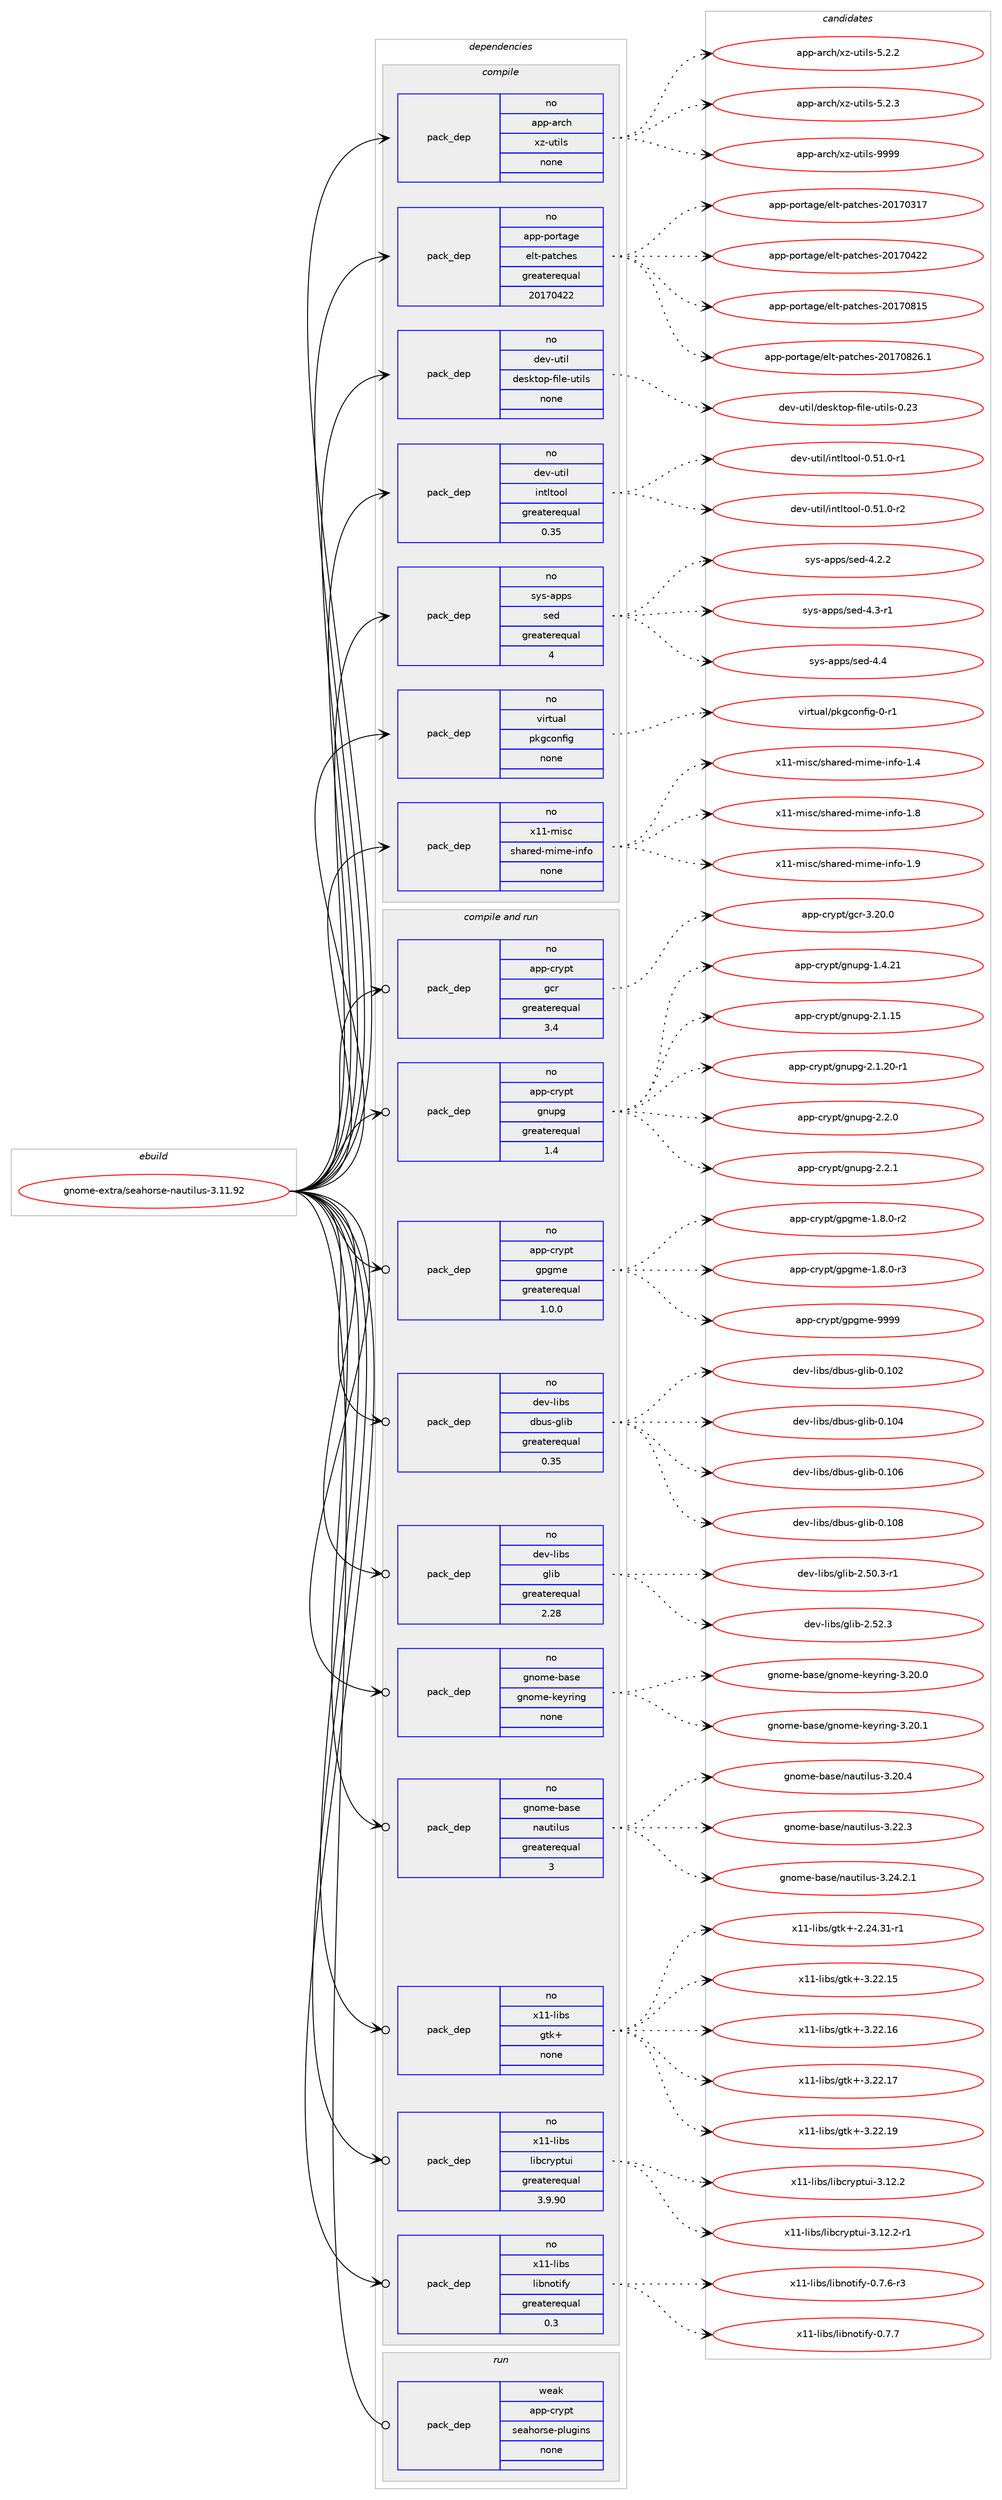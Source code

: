 digraph prolog {

# *************
# Graph options
# *************

newrank=true;
concentrate=true;
compound=true;
graph [rankdir=LR,fontname=Helvetica,fontsize=10,ranksep=1.5];#, ranksep=2.5, nodesep=0.2];
edge  [arrowhead=vee];
node  [fontname=Helvetica,fontsize=10];

# **********
# The ebuild
# **********

subgraph cluster_leftcol {
color=gray;
rank=same;
label=<<i>ebuild</i>>;
id [label="gnome-extra/seahorse-nautilus-3.11.92", color=red, width=4, href="../gnome-extra/seahorse-nautilus-3.11.92.svg"];
}

# ****************
# The dependencies
# ****************

subgraph cluster_midcol {
color=gray;
label=<<i>dependencies</i>>;
subgraph cluster_compile {
fillcolor="#eeeeee";
style=filled;
label=<<i>compile</i>>;
subgraph pack225043 {
dependency312119 [label=<<TABLE BORDER="0" CELLBORDER="1" CELLSPACING="0" CELLPADDING="4" WIDTH="220"><TR><TD ROWSPAN="6" CELLPADDING="30">pack_dep</TD></TR><TR><TD WIDTH="110">no</TD></TR><TR><TD>app-arch</TD></TR><TR><TD>xz-utils</TD></TR><TR><TD>none</TD></TR><TR><TD></TD></TR></TABLE>>, shape=none, color=blue];
}
id:e -> dependency312119:w [weight=20,style="solid",arrowhead="vee"];
subgraph pack225044 {
dependency312120 [label=<<TABLE BORDER="0" CELLBORDER="1" CELLSPACING="0" CELLPADDING="4" WIDTH="220"><TR><TD ROWSPAN="6" CELLPADDING="30">pack_dep</TD></TR><TR><TD WIDTH="110">no</TD></TR><TR><TD>app-portage</TD></TR><TR><TD>elt-patches</TD></TR><TR><TD>greaterequal</TD></TR><TR><TD>20170422</TD></TR></TABLE>>, shape=none, color=blue];
}
id:e -> dependency312120:w [weight=20,style="solid",arrowhead="vee"];
subgraph pack225045 {
dependency312121 [label=<<TABLE BORDER="0" CELLBORDER="1" CELLSPACING="0" CELLPADDING="4" WIDTH="220"><TR><TD ROWSPAN="6" CELLPADDING="30">pack_dep</TD></TR><TR><TD WIDTH="110">no</TD></TR><TR><TD>dev-util</TD></TR><TR><TD>desktop-file-utils</TD></TR><TR><TD>none</TD></TR><TR><TD></TD></TR></TABLE>>, shape=none, color=blue];
}
id:e -> dependency312121:w [weight=20,style="solid",arrowhead="vee"];
subgraph pack225046 {
dependency312122 [label=<<TABLE BORDER="0" CELLBORDER="1" CELLSPACING="0" CELLPADDING="4" WIDTH="220"><TR><TD ROWSPAN="6" CELLPADDING="30">pack_dep</TD></TR><TR><TD WIDTH="110">no</TD></TR><TR><TD>dev-util</TD></TR><TR><TD>intltool</TD></TR><TR><TD>greaterequal</TD></TR><TR><TD>0.35</TD></TR></TABLE>>, shape=none, color=blue];
}
id:e -> dependency312122:w [weight=20,style="solid",arrowhead="vee"];
subgraph pack225047 {
dependency312123 [label=<<TABLE BORDER="0" CELLBORDER="1" CELLSPACING="0" CELLPADDING="4" WIDTH="220"><TR><TD ROWSPAN="6" CELLPADDING="30">pack_dep</TD></TR><TR><TD WIDTH="110">no</TD></TR><TR><TD>sys-apps</TD></TR><TR><TD>sed</TD></TR><TR><TD>greaterequal</TD></TR><TR><TD>4</TD></TR></TABLE>>, shape=none, color=blue];
}
id:e -> dependency312123:w [weight=20,style="solid",arrowhead="vee"];
subgraph pack225048 {
dependency312124 [label=<<TABLE BORDER="0" CELLBORDER="1" CELLSPACING="0" CELLPADDING="4" WIDTH="220"><TR><TD ROWSPAN="6" CELLPADDING="30">pack_dep</TD></TR><TR><TD WIDTH="110">no</TD></TR><TR><TD>virtual</TD></TR><TR><TD>pkgconfig</TD></TR><TR><TD>none</TD></TR><TR><TD></TD></TR></TABLE>>, shape=none, color=blue];
}
id:e -> dependency312124:w [weight=20,style="solid",arrowhead="vee"];
subgraph pack225049 {
dependency312125 [label=<<TABLE BORDER="0" CELLBORDER="1" CELLSPACING="0" CELLPADDING="4" WIDTH="220"><TR><TD ROWSPAN="6" CELLPADDING="30">pack_dep</TD></TR><TR><TD WIDTH="110">no</TD></TR><TR><TD>x11-misc</TD></TR><TR><TD>shared-mime-info</TD></TR><TR><TD>none</TD></TR><TR><TD></TD></TR></TABLE>>, shape=none, color=blue];
}
id:e -> dependency312125:w [weight=20,style="solid",arrowhead="vee"];
}
subgraph cluster_compileandrun {
fillcolor="#eeeeee";
style=filled;
label=<<i>compile and run</i>>;
subgraph pack225050 {
dependency312126 [label=<<TABLE BORDER="0" CELLBORDER="1" CELLSPACING="0" CELLPADDING="4" WIDTH="220"><TR><TD ROWSPAN="6" CELLPADDING="30">pack_dep</TD></TR><TR><TD WIDTH="110">no</TD></TR><TR><TD>app-crypt</TD></TR><TR><TD>gcr</TD></TR><TR><TD>greaterequal</TD></TR><TR><TD>3.4</TD></TR></TABLE>>, shape=none, color=blue];
}
id:e -> dependency312126:w [weight=20,style="solid",arrowhead="odotvee"];
subgraph pack225051 {
dependency312127 [label=<<TABLE BORDER="0" CELLBORDER="1" CELLSPACING="0" CELLPADDING="4" WIDTH="220"><TR><TD ROWSPAN="6" CELLPADDING="30">pack_dep</TD></TR><TR><TD WIDTH="110">no</TD></TR><TR><TD>app-crypt</TD></TR><TR><TD>gnupg</TD></TR><TR><TD>greaterequal</TD></TR><TR><TD>1.4</TD></TR></TABLE>>, shape=none, color=blue];
}
id:e -> dependency312127:w [weight=20,style="solid",arrowhead="odotvee"];
subgraph pack225052 {
dependency312128 [label=<<TABLE BORDER="0" CELLBORDER="1" CELLSPACING="0" CELLPADDING="4" WIDTH="220"><TR><TD ROWSPAN="6" CELLPADDING="30">pack_dep</TD></TR><TR><TD WIDTH="110">no</TD></TR><TR><TD>app-crypt</TD></TR><TR><TD>gpgme</TD></TR><TR><TD>greaterequal</TD></TR><TR><TD>1.0.0</TD></TR></TABLE>>, shape=none, color=blue];
}
id:e -> dependency312128:w [weight=20,style="solid",arrowhead="odotvee"];
subgraph pack225053 {
dependency312129 [label=<<TABLE BORDER="0" CELLBORDER="1" CELLSPACING="0" CELLPADDING="4" WIDTH="220"><TR><TD ROWSPAN="6" CELLPADDING="30">pack_dep</TD></TR><TR><TD WIDTH="110">no</TD></TR><TR><TD>dev-libs</TD></TR><TR><TD>dbus-glib</TD></TR><TR><TD>greaterequal</TD></TR><TR><TD>0.35</TD></TR></TABLE>>, shape=none, color=blue];
}
id:e -> dependency312129:w [weight=20,style="solid",arrowhead="odotvee"];
subgraph pack225054 {
dependency312130 [label=<<TABLE BORDER="0" CELLBORDER="1" CELLSPACING="0" CELLPADDING="4" WIDTH="220"><TR><TD ROWSPAN="6" CELLPADDING="30">pack_dep</TD></TR><TR><TD WIDTH="110">no</TD></TR><TR><TD>dev-libs</TD></TR><TR><TD>glib</TD></TR><TR><TD>greaterequal</TD></TR><TR><TD>2.28</TD></TR></TABLE>>, shape=none, color=blue];
}
id:e -> dependency312130:w [weight=20,style="solid",arrowhead="odotvee"];
subgraph pack225055 {
dependency312131 [label=<<TABLE BORDER="0" CELLBORDER="1" CELLSPACING="0" CELLPADDING="4" WIDTH="220"><TR><TD ROWSPAN="6" CELLPADDING="30">pack_dep</TD></TR><TR><TD WIDTH="110">no</TD></TR><TR><TD>gnome-base</TD></TR><TR><TD>gnome-keyring</TD></TR><TR><TD>none</TD></TR><TR><TD></TD></TR></TABLE>>, shape=none, color=blue];
}
id:e -> dependency312131:w [weight=20,style="solid",arrowhead="odotvee"];
subgraph pack225056 {
dependency312132 [label=<<TABLE BORDER="0" CELLBORDER="1" CELLSPACING="0" CELLPADDING="4" WIDTH="220"><TR><TD ROWSPAN="6" CELLPADDING="30">pack_dep</TD></TR><TR><TD WIDTH="110">no</TD></TR><TR><TD>gnome-base</TD></TR><TR><TD>nautilus</TD></TR><TR><TD>greaterequal</TD></TR><TR><TD>3</TD></TR></TABLE>>, shape=none, color=blue];
}
id:e -> dependency312132:w [weight=20,style="solid",arrowhead="odotvee"];
subgraph pack225057 {
dependency312133 [label=<<TABLE BORDER="0" CELLBORDER="1" CELLSPACING="0" CELLPADDING="4" WIDTH="220"><TR><TD ROWSPAN="6" CELLPADDING="30">pack_dep</TD></TR><TR><TD WIDTH="110">no</TD></TR><TR><TD>x11-libs</TD></TR><TR><TD>gtk+</TD></TR><TR><TD>none</TD></TR><TR><TD></TD></TR></TABLE>>, shape=none, color=blue];
}
id:e -> dependency312133:w [weight=20,style="solid",arrowhead="odotvee"];
subgraph pack225058 {
dependency312134 [label=<<TABLE BORDER="0" CELLBORDER="1" CELLSPACING="0" CELLPADDING="4" WIDTH="220"><TR><TD ROWSPAN="6" CELLPADDING="30">pack_dep</TD></TR><TR><TD WIDTH="110">no</TD></TR><TR><TD>x11-libs</TD></TR><TR><TD>libcryptui</TD></TR><TR><TD>greaterequal</TD></TR><TR><TD>3.9.90</TD></TR></TABLE>>, shape=none, color=blue];
}
id:e -> dependency312134:w [weight=20,style="solid",arrowhead="odotvee"];
subgraph pack225059 {
dependency312135 [label=<<TABLE BORDER="0" CELLBORDER="1" CELLSPACING="0" CELLPADDING="4" WIDTH="220"><TR><TD ROWSPAN="6" CELLPADDING="30">pack_dep</TD></TR><TR><TD WIDTH="110">no</TD></TR><TR><TD>x11-libs</TD></TR><TR><TD>libnotify</TD></TR><TR><TD>greaterequal</TD></TR><TR><TD>0.3</TD></TR></TABLE>>, shape=none, color=blue];
}
id:e -> dependency312135:w [weight=20,style="solid",arrowhead="odotvee"];
}
subgraph cluster_run {
fillcolor="#eeeeee";
style=filled;
label=<<i>run</i>>;
subgraph pack225060 {
dependency312136 [label=<<TABLE BORDER="0" CELLBORDER="1" CELLSPACING="0" CELLPADDING="4" WIDTH="220"><TR><TD ROWSPAN="6" CELLPADDING="30">pack_dep</TD></TR><TR><TD WIDTH="110">weak</TD></TR><TR><TD>app-crypt</TD></TR><TR><TD>seahorse-plugins</TD></TR><TR><TD>none</TD></TR><TR><TD></TD></TR></TABLE>>, shape=none, color=blue];
}
id:e -> dependency312136:w [weight=20,style="solid",arrowhead="odot"];
}
}

# **************
# The candidates
# **************

subgraph cluster_choices {
rank=same;
color=gray;
label=<<i>candidates</i>>;

subgraph choice225043 {
color=black;
nodesep=1;
choice971121124597114991044712012245117116105108115455346504650 [label="app-arch/xz-utils-5.2.2", color=red, width=4,href="../app-arch/xz-utils-5.2.2.svg"];
choice971121124597114991044712012245117116105108115455346504651 [label="app-arch/xz-utils-5.2.3", color=red, width=4,href="../app-arch/xz-utils-5.2.3.svg"];
choice9711211245971149910447120122451171161051081154557575757 [label="app-arch/xz-utils-9999", color=red, width=4,href="../app-arch/xz-utils-9999.svg"];
dependency312119:e -> choice971121124597114991044712012245117116105108115455346504650:w [style=dotted,weight="100"];
dependency312119:e -> choice971121124597114991044712012245117116105108115455346504651:w [style=dotted,weight="100"];
dependency312119:e -> choice9711211245971149910447120122451171161051081154557575757:w [style=dotted,weight="100"];
}
subgraph choice225044 {
color=black;
nodesep=1;
choice97112112451121111141169710310147101108116451129711699104101115455048495548514955 [label="app-portage/elt-patches-20170317", color=red, width=4,href="../app-portage/elt-patches-20170317.svg"];
choice97112112451121111141169710310147101108116451129711699104101115455048495548525050 [label="app-portage/elt-patches-20170422", color=red, width=4,href="../app-portage/elt-patches-20170422.svg"];
choice97112112451121111141169710310147101108116451129711699104101115455048495548564953 [label="app-portage/elt-patches-20170815", color=red, width=4,href="../app-portage/elt-patches-20170815.svg"];
choice971121124511211111411697103101471011081164511297116991041011154550484955485650544649 [label="app-portage/elt-patches-20170826.1", color=red, width=4,href="../app-portage/elt-patches-20170826.1.svg"];
dependency312120:e -> choice97112112451121111141169710310147101108116451129711699104101115455048495548514955:w [style=dotted,weight="100"];
dependency312120:e -> choice97112112451121111141169710310147101108116451129711699104101115455048495548525050:w [style=dotted,weight="100"];
dependency312120:e -> choice97112112451121111141169710310147101108116451129711699104101115455048495548564953:w [style=dotted,weight="100"];
dependency312120:e -> choice971121124511211111411697103101471011081164511297116991041011154550484955485650544649:w [style=dotted,weight="100"];
}
subgraph choice225045 {
color=black;
nodesep=1;
choice100101118451171161051084710010111510711611111245102105108101451171161051081154548465051 [label="dev-util/desktop-file-utils-0.23", color=red, width=4,href="../dev-util/desktop-file-utils-0.23.svg"];
dependency312121:e -> choice100101118451171161051084710010111510711611111245102105108101451171161051081154548465051:w [style=dotted,weight="100"];
}
subgraph choice225046 {
color=black;
nodesep=1;
choice1001011184511711610510847105110116108116111111108454846534946484511449 [label="dev-util/intltool-0.51.0-r1", color=red, width=4,href="../dev-util/intltool-0.51.0-r1.svg"];
choice1001011184511711610510847105110116108116111111108454846534946484511450 [label="dev-util/intltool-0.51.0-r2", color=red, width=4,href="../dev-util/intltool-0.51.0-r2.svg"];
dependency312122:e -> choice1001011184511711610510847105110116108116111111108454846534946484511449:w [style=dotted,weight="100"];
dependency312122:e -> choice1001011184511711610510847105110116108116111111108454846534946484511450:w [style=dotted,weight="100"];
}
subgraph choice225047 {
color=black;
nodesep=1;
choice115121115459711211211547115101100455246504650 [label="sys-apps/sed-4.2.2", color=red, width=4,href="../sys-apps/sed-4.2.2.svg"];
choice115121115459711211211547115101100455246514511449 [label="sys-apps/sed-4.3-r1", color=red, width=4,href="../sys-apps/sed-4.3-r1.svg"];
choice11512111545971121121154711510110045524652 [label="sys-apps/sed-4.4", color=red, width=4,href="../sys-apps/sed-4.4.svg"];
dependency312123:e -> choice115121115459711211211547115101100455246504650:w [style=dotted,weight="100"];
dependency312123:e -> choice115121115459711211211547115101100455246514511449:w [style=dotted,weight="100"];
dependency312123:e -> choice11512111545971121121154711510110045524652:w [style=dotted,weight="100"];
}
subgraph choice225048 {
color=black;
nodesep=1;
choice11810511411611797108471121071039911111010210510345484511449 [label="virtual/pkgconfig-0-r1", color=red, width=4,href="../virtual/pkgconfig-0-r1.svg"];
dependency312124:e -> choice11810511411611797108471121071039911111010210510345484511449:w [style=dotted,weight="100"];
}
subgraph choice225049 {
color=black;
nodesep=1;
choice120494945109105115994711510497114101100451091051091014510511010211145494652 [label="x11-misc/shared-mime-info-1.4", color=red, width=4,href="../x11-misc/shared-mime-info-1.4.svg"];
choice120494945109105115994711510497114101100451091051091014510511010211145494656 [label="x11-misc/shared-mime-info-1.8", color=red, width=4,href="../x11-misc/shared-mime-info-1.8.svg"];
choice120494945109105115994711510497114101100451091051091014510511010211145494657 [label="x11-misc/shared-mime-info-1.9", color=red, width=4,href="../x11-misc/shared-mime-info-1.9.svg"];
dependency312125:e -> choice120494945109105115994711510497114101100451091051091014510511010211145494652:w [style=dotted,weight="100"];
dependency312125:e -> choice120494945109105115994711510497114101100451091051091014510511010211145494656:w [style=dotted,weight="100"];
dependency312125:e -> choice120494945109105115994711510497114101100451091051091014510511010211145494657:w [style=dotted,weight="100"];
}
subgraph choice225050 {
color=black;
nodesep=1;
choice971121124599114121112116471039911445514650484648 [label="app-crypt/gcr-3.20.0", color=red, width=4,href="../app-crypt/gcr-3.20.0.svg"];
dependency312126:e -> choice971121124599114121112116471039911445514650484648:w [style=dotted,weight="100"];
}
subgraph choice225051 {
color=black;
nodesep=1;
choice9711211245991141211121164710311011711210345494652465049 [label="app-crypt/gnupg-1.4.21", color=red, width=4,href="../app-crypt/gnupg-1.4.21.svg"];
choice9711211245991141211121164710311011711210345504649464953 [label="app-crypt/gnupg-2.1.15", color=red, width=4,href="../app-crypt/gnupg-2.1.15.svg"];
choice97112112459911412111211647103110117112103455046494650484511449 [label="app-crypt/gnupg-2.1.20-r1", color=red, width=4,href="../app-crypt/gnupg-2.1.20-r1.svg"];
choice97112112459911412111211647103110117112103455046504648 [label="app-crypt/gnupg-2.2.0", color=red, width=4,href="../app-crypt/gnupg-2.2.0.svg"];
choice97112112459911412111211647103110117112103455046504649 [label="app-crypt/gnupg-2.2.1", color=red, width=4,href="../app-crypt/gnupg-2.2.1.svg"];
dependency312127:e -> choice9711211245991141211121164710311011711210345494652465049:w [style=dotted,weight="100"];
dependency312127:e -> choice9711211245991141211121164710311011711210345504649464953:w [style=dotted,weight="100"];
dependency312127:e -> choice97112112459911412111211647103110117112103455046494650484511449:w [style=dotted,weight="100"];
dependency312127:e -> choice97112112459911412111211647103110117112103455046504648:w [style=dotted,weight="100"];
dependency312127:e -> choice97112112459911412111211647103110117112103455046504649:w [style=dotted,weight="100"];
}
subgraph choice225052 {
color=black;
nodesep=1;
choice971121124599114121112116471031121031091014549465646484511450 [label="app-crypt/gpgme-1.8.0-r2", color=red, width=4,href="../app-crypt/gpgme-1.8.0-r2.svg"];
choice971121124599114121112116471031121031091014549465646484511451 [label="app-crypt/gpgme-1.8.0-r3", color=red, width=4,href="../app-crypt/gpgme-1.8.0-r3.svg"];
choice971121124599114121112116471031121031091014557575757 [label="app-crypt/gpgme-9999", color=red, width=4,href="../app-crypt/gpgme-9999.svg"];
dependency312128:e -> choice971121124599114121112116471031121031091014549465646484511450:w [style=dotted,weight="100"];
dependency312128:e -> choice971121124599114121112116471031121031091014549465646484511451:w [style=dotted,weight="100"];
dependency312128:e -> choice971121124599114121112116471031121031091014557575757:w [style=dotted,weight="100"];
}
subgraph choice225053 {
color=black;
nodesep=1;
choice100101118451081059811547100981171154510310810598454846494850 [label="dev-libs/dbus-glib-0.102", color=red, width=4,href="../dev-libs/dbus-glib-0.102.svg"];
choice100101118451081059811547100981171154510310810598454846494852 [label="dev-libs/dbus-glib-0.104", color=red, width=4,href="../dev-libs/dbus-glib-0.104.svg"];
choice100101118451081059811547100981171154510310810598454846494854 [label="dev-libs/dbus-glib-0.106", color=red, width=4,href="../dev-libs/dbus-glib-0.106.svg"];
choice100101118451081059811547100981171154510310810598454846494856 [label="dev-libs/dbus-glib-0.108", color=red, width=4,href="../dev-libs/dbus-glib-0.108.svg"];
dependency312129:e -> choice100101118451081059811547100981171154510310810598454846494850:w [style=dotted,weight="100"];
dependency312129:e -> choice100101118451081059811547100981171154510310810598454846494852:w [style=dotted,weight="100"];
dependency312129:e -> choice100101118451081059811547100981171154510310810598454846494854:w [style=dotted,weight="100"];
dependency312129:e -> choice100101118451081059811547100981171154510310810598454846494856:w [style=dotted,weight="100"];
}
subgraph choice225054 {
color=black;
nodesep=1;
choice10010111845108105981154710310810598455046534846514511449 [label="dev-libs/glib-2.50.3-r1", color=red, width=4,href="../dev-libs/glib-2.50.3-r1.svg"];
choice1001011184510810598115471031081059845504653504651 [label="dev-libs/glib-2.52.3", color=red, width=4,href="../dev-libs/glib-2.52.3.svg"];
dependency312130:e -> choice10010111845108105981154710310810598455046534846514511449:w [style=dotted,weight="100"];
dependency312130:e -> choice1001011184510810598115471031081059845504653504651:w [style=dotted,weight="100"];
}
subgraph choice225055 {
color=black;
nodesep=1;
choice103110111109101459897115101471031101111091014510710112111410511010345514650484648 [label="gnome-base/gnome-keyring-3.20.0", color=red, width=4,href="../gnome-base/gnome-keyring-3.20.0.svg"];
choice103110111109101459897115101471031101111091014510710112111410511010345514650484649 [label="gnome-base/gnome-keyring-3.20.1", color=red, width=4,href="../gnome-base/gnome-keyring-3.20.1.svg"];
dependency312131:e -> choice103110111109101459897115101471031101111091014510710112111410511010345514650484648:w [style=dotted,weight="100"];
dependency312131:e -> choice103110111109101459897115101471031101111091014510710112111410511010345514650484649:w [style=dotted,weight="100"];
}
subgraph choice225056 {
color=black;
nodesep=1;
choice103110111109101459897115101471109711711610510811711545514650484652 [label="gnome-base/nautilus-3.20.4", color=red, width=4,href="../gnome-base/nautilus-3.20.4.svg"];
choice103110111109101459897115101471109711711610510811711545514650504651 [label="gnome-base/nautilus-3.22.3", color=red, width=4,href="../gnome-base/nautilus-3.22.3.svg"];
choice1031101111091014598971151014711097117116105108117115455146505246504649 [label="gnome-base/nautilus-3.24.2.1", color=red, width=4,href="../gnome-base/nautilus-3.24.2.1.svg"];
dependency312132:e -> choice103110111109101459897115101471109711711610510811711545514650484652:w [style=dotted,weight="100"];
dependency312132:e -> choice103110111109101459897115101471109711711610510811711545514650504651:w [style=dotted,weight="100"];
dependency312132:e -> choice1031101111091014598971151014711097117116105108117115455146505246504649:w [style=dotted,weight="100"];
}
subgraph choice225057 {
color=black;
nodesep=1;
choice12049494510810598115471031161074345504650524651494511449 [label="x11-libs/gtk+-2.24.31-r1", color=red, width=4,href="../x11-libs/gtk+-2.24.31-r1.svg"];
choice1204949451081059811547103116107434551465050464953 [label="x11-libs/gtk+-3.22.15", color=red, width=4,href="../x11-libs/gtk+-3.22.15.svg"];
choice1204949451081059811547103116107434551465050464954 [label="x11-libs/gtk+-3.22.16", color=red, width=4,href="../x11-libs/gtk+-3.22.16.svg"];
choice1204949451081059811547103116107434551465050464955 [label="x11-libs/gtk+-3.22.17", color=red, width=4,href="../x11-libs/gtk+-3.22.17.svg"];
choice1204949451081059811547103116107434551465050464957 [label="x11-libs/gtk+-3.22.19", color=red, width=4,href="../x11-libs/gtk+-3.22.19.svg"];
dependency312133:e -> choice12049494510810598115471031161074345504650524651494511449:w [style=dotted,weight="100"];
dependency312133:e -> choice1204949451081059811547103116107434551465050464953:w [style=dotted,weight="100"];
dependency312133:e -> choice1204949451081059811547103116107434551465050464954:w [style=dotted,weight="100"];
dependency312133:e -> choice1204949451081059811547103116107434551465050464955:w [style=dotted,weight="100"];
dependency312133:e -> choice1204949451081059811547103116107434551465050464957:w [style=dotted,weight="100"];
}
subgraph choice225058 {
color=black;
nodesep=1;
choice1204949451081059811547108105989911412111211611710545514649504650 [label="x11-libs/libcryptui-3.12.2", color=red, width=4,href="../x11-libs/libcryptui-3.12.2.svg"];
choice12049494510810598115471081059899114121112116117105455146495046504511449 [label="x11-libs/libcryptui-3.12.2-r1", color=red, width=4,href="../x11-libs/libcryptui-3.12.2-r1.svg"];
dependency312134:e -> choice1204949451081059811547108105989911412111211611710545514649504650:w [style=dotted,weight="100"];
dependency312134:e -> choice12049494510810598115471081059899114121112116117105455146495046504511449:w [style=dotted,weight="100"];
}
subgraph choice225059 {
color=black;
nodesep=1;
choice1204949451081059811547108105981101111161051021214548465546544511451 [label="x11-libs/libnotify-0.7.6-r3", color=red, width=4,href="../x11-libs/libnotify-0.7.6-r3.svg"];
choice120494945108105981154710810598110111116105102121454846554655 [label="x11-libs/libnotify-0.7.7", color=red, width=4,href="../x11-libs/libnotify-0.7.7.svg"];
dependency312135:e -> choice1204949451081059811547108105981101111161051021214548465546544511451:w [style=dotted,weight="100"];
dependency312135:e -> choice120494945108105981154710810598110111116105102121454846554655:w [style=dotted,weight="100"];
}
subgraph choice225060 {
color=black;
nodesep=1;
}
}

}

